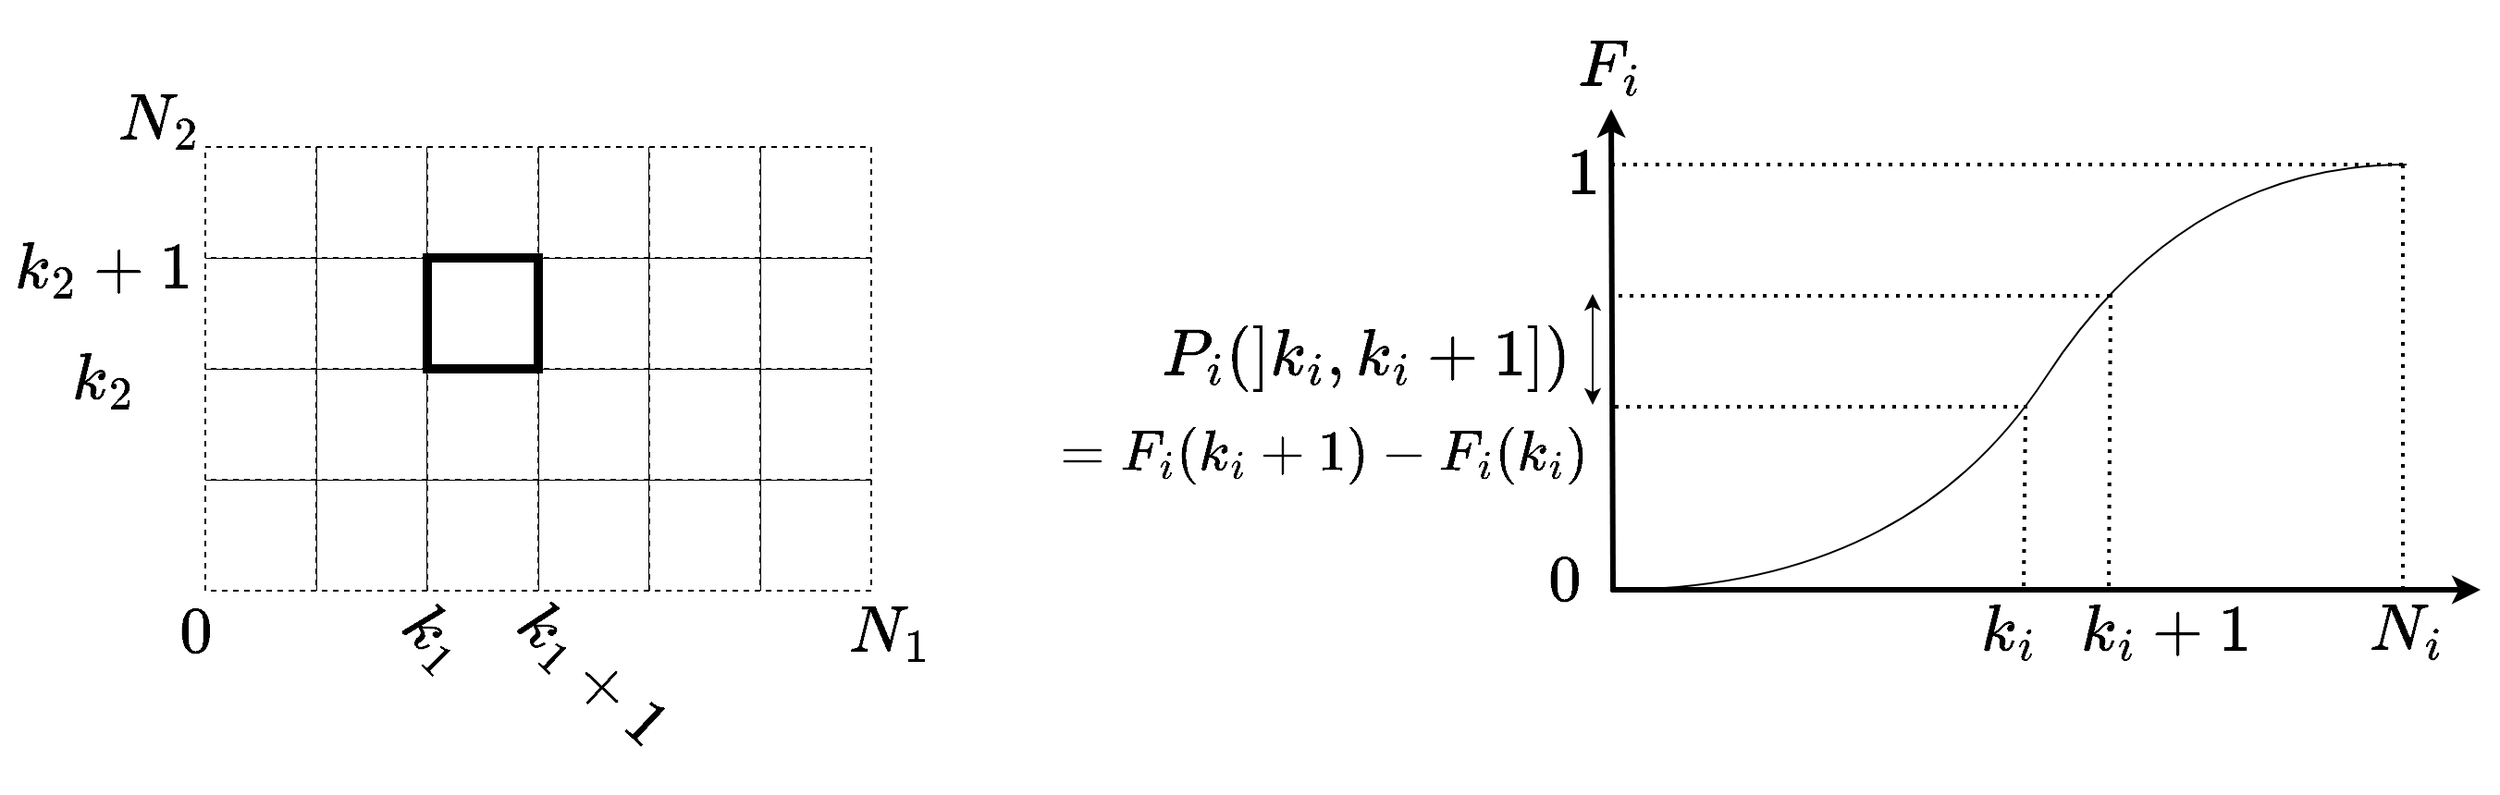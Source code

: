 <mxfile version="24.7.17">
  <diagram name="Page-1" id="cekMi42boQKOYnSkiFZz">
    <mxGraphModel dx="1592" dy="1020" grid="1" gridSize="10" guides="1" tooltips="1" connect="1" arrows="1" fold="1" page="1" pageScale="1" pageWidth="850" pageHeight="1100" math="1" shadow="0">
      <root>
        <mxCell id="0" />
        <mxCell id="1" parent="0" />
        <mxCell id="e8V4pFsu-9y2cklFt4o4-1" value="" style="endArrow=classic;html=1;rounded=0;strokeWidth=3;" edge="1" parent="1">
          <mxGeometry width="50" height="50" relative="1" as="geometry">
            <mxPoint x="1680" y="353" as="sourcePoint" />
            <mxPoint x="2150" y="353" as="targetPoint" />
          </mxGeometry>
        </mxCell>
        <mxCell id="e8V4pFsu-9y2cklFt4o4-2" value="" style="endArrow=classic;html=1;rounded=0;strokeWidth=3;" edge="1" parent="1">
          <mxGeometry width="50" height="50" relative="1" as="geometry">
            <mxPoint x="1681" y="354" as="sourcePoint" />
            <mxPoint x="1680" y="93" as="targetPoint" />
          </mxGeometry>
        </mxCell>
        <mxCell id="e8V4pFsu-9y2cklFt4o4-3" value="" style="endArrow=none;html=1;rounded=0;curved=1;" edge="1" parent="1">
          <mxGeometry width="50" height="50" relative="1" as="geometry">
            <mxPoint x="1680" y="353" as="sourcePoint" />
            <mxPoint x="2110" y="123" as="targetPoint" />
            <Array as="points">
              <mxPoint x="1840" y="353" />
              <mxPoint x="1990" y="123" />
            </Array>
          </mxGeometry>
        </mxCell>
        <mxCell id="e8V4pFsu-9y2cklFt4o4-7" value="&lt;div align=&quot;right&quot;&gt;&lt;font style=&quot;font-size: 30px;&quot;&gt;\(P_i(]k_i,k_i+1])\)&lt;/font&gt;&lt;/div&gt;" style="text;html=1;align=right;verticalAlign=middle;whiteSpace=wrap;rounded=0;" vertex="1" parent="1">
          <mxGeometry x="1440" y="173.5" width="220" height="107" as="geometry" />
        </mxCell>
        <mxCell id="e8V4pFsu-9y2cklFt4o4-8" value="&lt;font style=&quot;font-size: 30px;&quot;&gt;\(1\)&lt;/font&gt;" style="text;html=1;align=center;verticalAlign=middle;whiteSpace=wrap;rounded=0;" vertex="1" parent="1">
          <mxGeometry x="1650" y="113" width="30" height="30" as="geometry" />
        </mxCell>
        <mxCell id="e8V4pFsu-9y2cklFt4o4-9" value="&lt;font style=&quot;font-size: 30px;&quot;&gt;\(0\)&lt;/font&gt;" style="text;html=1;align=center;verticalAlign=middle;whiteSpace=wrap;rounded=0;" vertex="1" parent="1">
          <mxGeometry x="1640" y="333" width="30" height="30" as="geometry" />
        </mxCell>
        <mxCell id="e8V4pFsu-9y2cklFt4o4-10" value="&lt;div&gt;&lt;font style=&quot;font-size: 30px;&quot;&gt;\(N_i\)&lt;/font&gt;&lt;/div&gt;" style="text;html=1;align=center;verticalAlign=middle;whiteSpace=wrap;rounded=0;" vertex="1" parent="1">
          <mxGeometry x="2095" y="360" width="30" height="30" as="geometry" />
        </mxCell>
        <mxCell id="e8V4pFsu-9y2cklFt4o4-11" value="" style="endArrow=none;dashed=1;html=1;dashPattern=1 2;strokeWidth=2;rounded=0;" edge="1" parent="1">
          <mxGeometry width="50" height="50" relative="1" as="geometry">
            <mxPoint x="2108" y="123" as="sourcePoint" />
            <mxPoint x="1680" y="123" as="targetPoint" />
          </mxGeometry>
        </mxCell>
        <mxCell id="e8V4pFsu-9y2cklFt4o4-14" value="" style="endArrow=none;dashed=1;html=1;dashPattern=1 2;strokeWidth=2;rounded=0;" edge="1" parent="1">
          <mxGeometry width="50" height="50" relative="1" as="geometry">
            <mxPoint x="2108" y="123" as="sourcePoint" />
            <mxPoint x="2108" y="353" as="targetPoint" />
          </mxGeometry>
        </mxCell>
        <mxCell id="e8V4pFsu-9y2cklFt4o4-16" value="" style="endArrow=classic;startArrow=classic;html=1;rounded=0;" edge="1" parent="1">
          <mxGeometry width="50" height="50" relative="1" as="geometry">
            <mxPoint x="1670" y="253" as="sourcePoint" />
            <mxPoint x="1670" y="193" as="targetPoint" />
          </mxGeometry>
        </mxCell>
        <mxCell id="e8V4pFsu-9y2cklFt4o4-17" value="" style="endArrow=none;dashed=1;html=1;dashPattern=1 2;strokeWidth=2;rounded=0;" edge="1" parent="1">
          <mxGeometry width="50" height="50" relative="1" as="geometry">
            <mxPoint x="1950" y="194" as="sourcePoint" />
            <mxPoint x="1680" y="194" as="targetPoint" />
          </mxGeometry>
        </mxCell>
        <mxCell id="e8V4pFsu-9y2cklFt4o4-18" value="" style="endArrow=none;dashed=1;html=1;dashPattern=1 2;strokeWidth=2;rounded=0;" edge="1" parent="1">
          <mxGeometry width="50" height="50" relative="1" as="geometry">
            <mxPoint x="1900" y="254" as="sourcePoint" />
            <mxPoint x="1680" y="254" as="targetPoint" />
          </mxGeometry>
        </mxCell>
        <mxCell id="e8V4pFsu-9y2cklFt4o4-19" value="" style="endArrow=none;dashed=1;html=1;dashPattern=1 2;strokeWidth=2;rounded=0;" edge="1" parent="1">
          <mxGeometry width="50" height="50" relative="1" as="geometry">
            <mxPoint x="1950" y="193" as="sourcePoint" />
            <mxPoint x="1949" y="353" as="targetPoint" />
          </mxGeometry>
        </mxCell>
        <mxCell id="e8V4pFsu-9y2cklFt4o4-20" value="" style="endArrow=none;dashed=1;html=1;dashPattern=1 2;strokeWidth=2;rounded=0;" edge="1" parent="1">
          <mxGeometry width="50" height="50" relative="1" as="geometry">
            <mxPoint x="1904" y="253" as="sourcePoint" />
            <mxPoint x="1903" y="353" as="targetPoint" />
          </mxGeometry>
        </mxCell>
        <mxCell id="e8V4pFsu-9y2cklFt4o4-21" value="&lt;font style=&quot;font-size: 30px;&quot;&gt;\(k_i\)&lt;/font&gt;" style="text;html=1;align=center;verticalAlign=middle;whiteSpace=wrap;rounded=0;" vertex="1" parent="1">
          <mxGeometry x="1880" y="360" width="30" height="30" as="geometry" />
        </mxCell>
        <mxCell id="e8V4pFsu-9y2cklFt4o4-22" value="&lt;font style=&quot;font-size: 30px;&quot;&gt;\(k_1+1\)&lt;/font&gt;" style="text;html=1;align=center;verticalAlign=middle;whiteSpace=wrap;rounded=0;rotation=43;" vertex="1" parent="1">
          <mxGeometry x="1085" y="383.5" width="90" height="30" as="geometry" />
        </mxCell>
        <mxCell id="e8V4pFsu-9y2cklFt4o4-23" value="" style="whiteSpace=wrap;html=1;aspect=fixed;dashed=1;" vertex="1" parent="1">
          <mxGeometry x="980" y="293.5" width="60" height="60" as="geometry" />
        </mxCell>
        <mxCell id="e8V4pFsu-9y2cklFt4o4-59" value="&lt;font style=&quot;font-size: 30px;&quot;&gt;\(0\)&lt;/font&gt;" style="text;html=1;align=center;verticalAlign=middle;whiteSpace=wrap;rounded=0;" vertex="1" parent="1">
          <mxGeometry x="900" y="360.5" width="30" height="30" as="geometry" />
        </mxCell>
        <mxCell id="e8V4pFsu-9y2cklFt4o4-62" value="&lt;font style=&quot;font-size: 30px;&quot;&gt;\(k_1\)&lt;/font&gt;" style="text;html=1;align=center;verticalAlign=middle;whiteSpace=wrap;rounded=0;rotation=45;" vertex="1" parent="1">
          <mxGeometry x="1030" y="363.5" width="30" height="30" as="geometry" />
        </mxCell>
        <mxCell id="e8V4pFsu-9y2cklFt4o4-63" value="" style="whiteSpace=wrap;html=1;aspect=fixed;dashed=1;" vertex="1" parent="1">
          <mxGeometry x="920" y="293.5" width="60" height="60" as="geometry" />
        </mxCell>
        <mxCell id="e8V4pFsu-9y2cklFt4o4-64" value="" style="whiteSpace=wrap;html=1;aspect=fixed;dashed=1;" vertex="1" parent="1">
          <mxGeometry x="1100" y="293.5" width="60" height="60" as="geometry" />
        </mxCell>
        <mxCell id="e8V4pFsu-9y2cklFt4o4-65" value="" style="whiteSpace=wrap;html=1;aspect=fixed;dashed=1;" vertex="1" parent="1">
          <mxGeometry x="1040" y="293.5" width="60" height="60" as="geometry" />
        </mxCell>
        <mxCell id="e8V4pFsu-9y2cklFt4o4-66" value="" style="whiteSpace=wrap;html=1;aspect=fixed;dashed=1;" vertex="1" parent="1">
          <mxGeometry x="1220" y="293.5" width="60" height="60" as="geometry" />
        </mxCell>
        <mxCell id="e8V4pFsu-9y2cklFt4o4-67" value="" style="whiteSpace=wrap;html=1;aspect=fixed;dashed=1;" vertex="1" parent="1">
          <mxGeometry x="1160" y="293.5" width="60" height="60" as="geometry" />
        </mxCell>
        <mxCell id="e8V4pFsu-9y2cklFt4o4-70" value="" style="whiteSpace=wrap;html=1;aspect=fixed;dashed=1;" vertex="1" parent="1">
          <mxGeometry x="980" y="233.5" width="60" height="60" as="geometry" />
        </mxCell>
        <mxCell id="e8V4pFsu-9y2cklFt4o4-71" value="" style="whiteSpace=wrap;html=1;aspect=fixed;dashed=1;" vertex="1" parent="1">
          <mxGeometry x="920" y="233.5" width="60" height="60" as="geometry" />
        </mxCell>
        <mxCell id="e8V4pFsu-9y2cklFt4o4-72" value="" style="whiteSpace=wrap;html=1;aspect=fixed;dashed=1;" vertex="1" parent="1">
          <mxGeometry x="1100" y="233.5" width="60" height="60" as="geometry" />
        </mxCell>
        <mxCell id="e8V4pFsu-9y2cklFt4o4-73" value="" style="whiteSpace=wrap;html=1;aspect=fixed;dashed=1;" vertex="1" parent="1">
          <mxGeometry x="1040" y="233.5" width="60" height="60" as="geometry" />
        </mxCell>
        <mxCell id="e8V4pFsu-9y2cklFt4o4-74" value="" style="whiteSpace=wrap;html=1;aspect=fixed;dashed=1;" vertex="1" parent="1">
          <mxGeometry x="1220" y="233.5" width="60" height="60" as="geometry" />
        </mxCell>
        <mxCell id="e8V4pFsu-9y2cklFt4o4-75" value="" style="whiteSpace=wrap;html=1;aspect=fixed;dashed=1;" vertex="1" parent="1">
          <mxGeometry x="1160" y="233.5" width="60" height="60" as="geometry" />
        </mxCell>
        <mxCell id="e8V4pFsu-9y2cklFt4o4-76" value="" style="whiteSpace=wrap;html=1;aspect=fixed;dashed=1;" vertex="1" parent="1">
          <mxGeometry x="980" y="173.5" width="60" height="60" as="geometry" />
        </mxCell>
        <mxCell id="e8V4pFsu-9y2cklFt4o4-77" value="" style="whiteSpace=wrap;html=1;aspect=fixed;dashed=1;" vertex="1" parent="1">
          <mxGeometry x="920" y="173.5" width="60" height="60" as="geometry" />
        </mxCell>
        <mxCell id="e8V4pFsu-9y2cklFt4o4-78" value="" style="whiteSpace=wrap;html=1;aspect=fixed;dashed=1;" vertex="1" parent="1">
          <mxGeometry x="1100" y="173.5" width="60" height="60" as="geometry" />
        </mxCell>
        <mxCell id="e8V4pFsu-9y2cklFt4o4-80" value="" style="whiteSpace=wrap;html=1;aspect=fixed;dashed=1;" vertex="1" parent="1">
          <mxGeometry x="1220" y="173.5" width="60" height="60" as="geometry" />
        </mxCell>
        <mxCell id="e8V4pFsu-9y2cklFt4o4-81" value="" style="whiteSpace=wrap;html=1;aspect=fixed;dashed=1;" vertex="1" parent="1">
          <mxGeometry x="1160" y="173.5" width="60" height="60" as="geometry" />
        </mxCell>
        <mxCell id="e8V4pFsu-9y2cklFt4o4-82" value="" style="whiteSpace=wrap;html=1;aspect=fixed;dashed=1;" vertex="1" parent="1">
          <mxGeometry x="980" y="113.5" width="60" height="60" as="geometry" />
        </mxCell>
        <mxCell id="e8V4pFsu-9y2cklFt4o4-83" value="" style="whiteSpace=wrap;html=1;aspect=fixed;dashed=1;" vertex="1" parent="1">
          <mxGeometry x="920" y="113.5" width="60" height="60" as="geometry" />
        </mxCell>
        <mxCell id="e8V4pFsu-9y2cklFt4o4-84" value="" style="whiteSpace=wrap;html=1;aspect=fixed;dashed=1;" vertex="1" parent="1">
          <mxGeometry x="1100" y="113.5" width="60" height="60" as="geometry" />
        </mxCell>
        <mxCell id="e8V4pFsu-9y2cklFt4o4-85" value="" style="whiteSpace=wrap;html=1;aspect=fixed;dashed=1;" vertex="1" parent="1">
          <mxGeometry x="1040" y="113.5" width="60" height="60" as="geometry" />
        </mxCell>
        <mxCell id="e8V4pFsu-9y2cklFt4o4-86" value="" style="whiteSpace=wrap;html=1;aspect=fixed;dashed=1;" vertex="1" parent="1">
          <mxGeometry x="1220" y="113.5" width="60" height="60" as="geometry" />
        </mxCell>
        <mxCell id="e8V4pFsu-9y2cklFt4o4-87" value="" style="whiteSpace=wrap;html=1;aspect=fixed;dashed=1;" vertex="1" parent="1">
          <mxGeometry x="1160" y="113.5" width="60" height="60" as="geometry" />
        </mxCell>
        <mxCell id="e8V4pFsu-9y2cklFt4o4-89" value="&lt;font style=&quot;font-size: 30px;&quot;&gt;\(k_2+1\)&lt;/font&gt;" style="text;html=1;align=center;verticalAlign=middle;whiteSpace=wrap;rounded=0;" vertex="1" parent="1">
          <mxGeometry x="810" y="163.5" width="110" height="30" as="geometry" />
        </mxCell>
        <mxCell id="e8V4pFsu-9y2cklFt4o4-90" value="&lt;font style=&quot;font-size: 30px;&quot;&gt;\(k_2\)&lt;/font&gt;" style="text;html=1;align=center;verticalAlign=middle;whiteSpace=wrap;rounded=0;" vertex="1" parent="1">
          <mxGeometry x="850" y="223.5" width="30" height="30" as="geometry" />
        </mxCell>
        <mxCell id="e8V4pFsu-9y2cklFt4o4-79" value="" style="whiteSpace=wrap;html=1;aspect=fixed;strokeWidth=5;" vertex="1" parent="1">
          <mxGeometry x="1040" y="173.5" width="60" height="60" as="geometry" />
        </mxCell>
        <mxCell id="e8V4pFsu-9y2cklFt4o4-91" value="&lt;div align=&quot;left&quot;&gt;&lt;font style=&quot;font-size: 30px;&quot;&gt;\(F_i\)&lt;/font&gt;&lt;/div&gt;" style="text;html=1;align=left;verticalAlign=middle;whiteSpace=wrap;rounded=0;" vertex="1" parent="1">
          <mxGeometry x="1660" y="50" width="30" height="40" as="geometry" />
        </mxCell>
        <mxCell id="e8V4pFsu-9y2cklFt4o4-92" value="&lt;font style=&quot;font-size: 30px;&quot;&gt;\(k_i+1\)&lt;/font&gt;" style="text;html=1;align=center;verticalAlign=middle;whiteSpace=wrap;rounded=0;" vertex="1" parent="1">
          <mxGeometry x="1940" y="360" width="80" height="30" as="geometry" />
        </mxCell>
        <mxCell id="e8V4pFsu-9y2cklFt4o4-93" value="&lt;div&gt;&lt;font style=&quot;font-size: 30px;&quot;&gt;\(N_1\)&lt;/font&gt;&lt;/div&gt;" style="text;html=1;align=center;verticalAlign=middle;whiteSpace=wrap;rounded=0;" vertex="1" parent="1">
          <mxGeometry x="1275" y="360.5" width="30" height="30" as="geometry" />
        </mxCell>
        <mxCell id="e8V4pFsu-9y2cklFt4o4-94" value="&lt;div&gt;&lt;font style=&quot;font-size: 30px;&quot;&gt;\(N_2\)&lt;/font&gt;&lt;/div&gt;" style="text;html=1;align=center;verticalAlign=middle;whiteSpace=wrap;rounded=0;" vertex="1" parent="1">
          <mxGeometry x="880" y="83.5" width="30" height="30" as="geometry" />
        </mxCell>
        <mxCell id="e8V4pFsu-9y2cklFt4o4-96" value="&lt;font style=&quot;font-size: 26px;&quot;&gt;\(=F_i(k_i+1)-F_i(k_i)\)&lt;/font&gt;" style="text;html=1;align=right;verticalAlign=middle;whiteSpace=wrap;rounded=0;" vertex="1" parent="1">
          <mxGeometry x="1450" y="226" width="220" height="107" as="geometry" />
        </mxCell>
      </root>
    </mxGraphModel>
  </diagram>
</mxfile>
